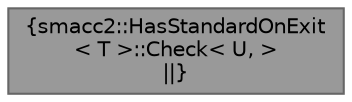 digraph "smacc2::HasStandardOnExit&lt; T &gt;::Check&lt; U, &gt;"
{
 // LATEX_PDF_SIZE
  bgcolor="transparent";
  edge [fontname=Helvetica,fontsize=10,labelfontname=Helvetica,labelfontsize=10];
  node [fontname=Helvetica,fontsize=10,shape=box,height=0.2,width=0.4];
  Node1 [label="{smacc2::HasStandardOnExit\l\< T \>::Check\< U, \>\n||}",height=0.2,width=0.4,color="gray40", fillcolor="grey60", style="filled", fontcolor="black",tooltip=" "];
}
